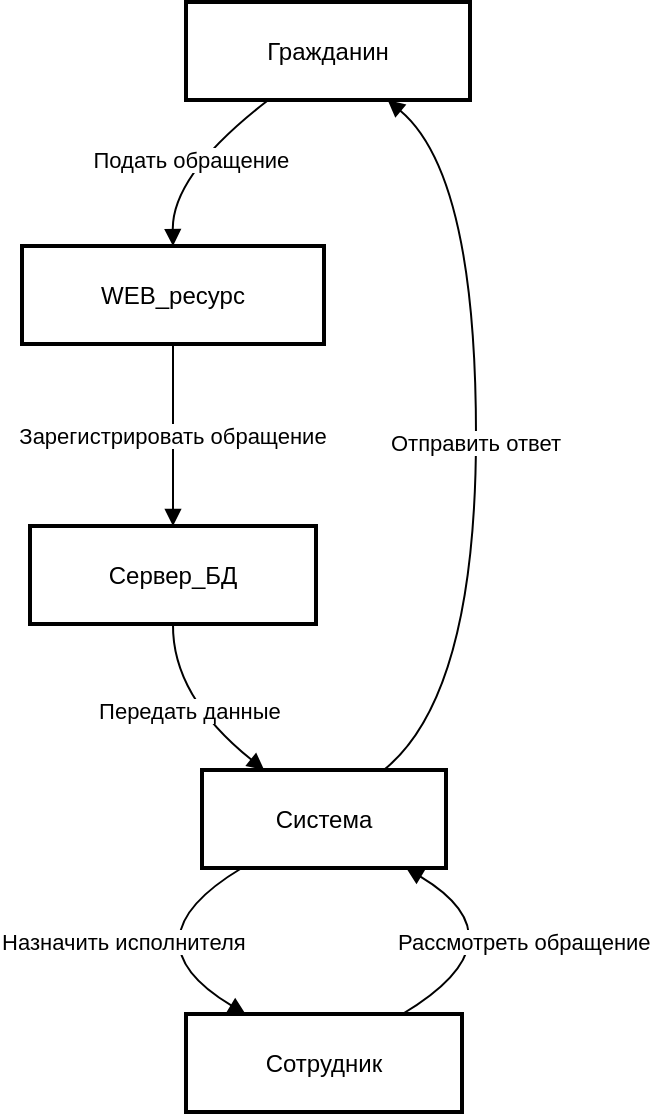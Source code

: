 <mxfile>
    <diagram name="Страница — 1" id="5dt6Vyx5NlrZbi6ktPQo">
        <mxGraphModel dx="878" dy="779" grid="1" gridSize="10" guides="1" tooltips="1" connect="1" arrows="1" fold="1" page="1" pageScale="1" pageWidth="827" pageHeight="1169" math="0" shadow="0">
            <root>
                <mxCell id="0"/>
                <mxCell id="1" parent="0"/>
                <mxCell id="N1Yy9SXb0Dj72LN9ZKIR-1" value="Гражданин" style="whiteSpace=wrap;strokeWidth=2;" parent="1" vertex="1">
                    <mxGeometry x="102" y="20" width="142" height="49" as="geometry"/>
                </mxCell>
                <mxCell id="N1Yy9SXb0Dj72LN9ZKIR-2" value="WEB_ресурс" style="whiteSpace=wrap;strokeWidth=2;" parent="1" vertex="1">
                    <mxGeometry x="20" y="142" width="151" height="49" as="geometry"/>
                </mxCell>
                <mxCell id="N1Yy9SXb0Dj72LN9ZKIR-3" value="Сервер_БД" style="whiteSpace=wrap;strokeWidth=2;" parent="1" vertex="1">
                    <mxGeometry x="24" y="282" width="143" height="49" as="geometry"/>
                </mxCell>
                <mxCell id="N1Yy9SXb0Dj72LN9ZKIR-4" value="Система" style="whiteSpace=wrap;strokeWidth=2;" parent="1" vertex="1">
                    <mxGeometry x="110" y="404" width="122" height="49" as="geometry"/>
                </mxCell>
                <mxCell id="N1Yy9SXb0Dj72LN9ZKIR-5" value="Сотрудник" style="whiteSpace=wrap;strokeWidth=2;" parent="1" vertex="1">
                    <mxGeometry x="102" y="526" width="138" height="49" as="geometry"/>
                </mxCell>
                <mxCell id="N1Yy9SXb0Dj72LN9ZKIR-6" value="Подать обращение" style="curved=1;startArrow=none;endArrow=block;exitX=0.29;exitY=1;entryX=0.5;entryY=0;rounded=0;" parent="1" source="N1Yy9SXb0Dj72LN9ZKIR-1" target="N1Yy9SXb0Dj72LN9ZKIR-2" edge="1">
                    <mxGeometry relative="1" as="geometry">
                        <Array as="points">
                            <mxPoint x="95" y="106"/>
                        </Array>
                    </mxGeometry>
                </mxCell>
                <mxCell id="N1Yy9SXb0Dj72LN9ZKIR-7" value="Зарегистрировать обращение" style="curved=1;startArrow=none;endArrow=block;exitX=0.5;exitY=1;entryX=0.5;entryY=-0.01;rounded=0;" parent="1" source="N1Yy9SXb0Dj72LN9ZKIR-2" target="N1Yy9SXb0Dj72LN9ZKIR-3" edge="1">
                    <mxGeometry relative="1" as="geometry">
                        <Array as="points"/>
                    </mxGeometry>
                </mxCell>
                <mxCell id="N1Yy9SXb0Dj72LN9ZKIR-8" value="Передать данные" style="curved=1;startArrow=none;endArrow=block;exitX=0.5;exitY=0.99;entryX=0.25;entryY=-0.01;rounded=0;" parent="1" source="N1Yy9SXb0Dj72LN9ZKIR-3" target="N1Yy9SXb0Dj72LN9ZKIR-4" edge="1">
                    <mxGeometry relative="1" as="geometry">
                        <Array as="points">
                            <mxPoint x="95" y="367"/>
                        </Array>
                    </mxGeometry>
                </mxCell>
                <mxCell id="N1Yy9SXb0Dj72LN9ZKIR-9" value="Назначить исполнителя" style="curved=1;startArrow=none;endArrow=block;exitX=0.17;exitY=0.99;entryX=0.21;entryY=-0.01;rounded=0;" parent="1" source="N1Yy9SXb0Dj72LN9ZKIR-4" target="N1Yy9SXb0Dj72LN9ZKIR-5" edge="1">
                    <mxGeometry relative="1" as="geometry">
                        <Array as="points">
                            <mxPoint x="70" y="489"/>
                        </Array>
                    </mxGeometry>
                </mxCell>
                <mxCell id="N1Yy9SXb0Dj72LN9ZKIR-10" value="Рассмотреть обращение" style="curved=1;startArrow=none;endArrow=block;exitX=0.79;exitY=-0.01;entryX=0.83;entryY=0.99;rounded=0;" parent="1" source="N1Yy9SXb0Dj72LN9ZKIR-5" target="N1Yy9SXb0Dj72LN9ZKIR-4" edge="1">
                    <mxGeometry relative="1" as="geometry">
                        <Array as="points">
                            <mxPoint x="272" y="489"/>
                        </Array>
                    </mxGeometry>
                </mxCell>
                <mxCell id="N1Yy9SXb0Dj72LN9ZKIR-11" value="Отправить ответ" style="curved=1;startArrow=none;endArrow=block;exitX=0.75;exitY=-0.01;entryX=0.71;entryY=1;rounded=0;" parent="1" source="N1Yy9SXb0Dj72LN9ZKIR-4" target="N1Yy9SXb0Dj72LN9ZKIR-1" edge="1">
                    <mxGeometry x="-0.015" relative="1" as="geometry">
                        <Array as="points">
                            <mxPoint x="247" y="367"/>
                            <mxPoint x="247" y="106"/>
                        </Array>
                        <mxPoint as="offset"/>
                    </mxGeometry>
                </mxCell>
            </root>
        </mxGraphModel>
    </diagram>
</mxfile>